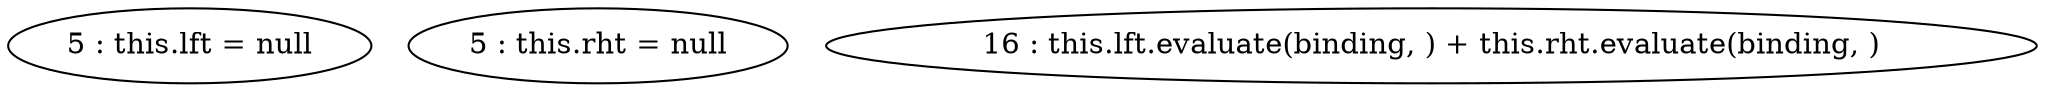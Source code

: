 digraph G {
"5 : this.lft = null"
"5 : this.rht = null"
"16 : this.lft.evaluate(binding, ) + this.rht.evaluate(binding, )"
}